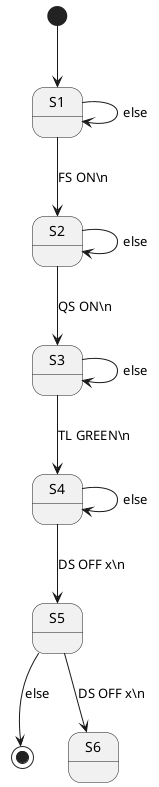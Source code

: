 @startuml

'subregex for req 5:
'(FS ON)\n(?:.*\n)*(QS ON)\n(?:.*\n)*(TL GREEN)\n(?:(?!DS OFF \d+\n)(?:.|\n))*
'(DS OFF.*)\n(?:(?!DS OFF \d+\n)(?:.|\n))*(?:(?!TL RED\n|DS.*\d+\n)(?:.|\n))*
'(TL RED)\n(?:.*\n)*(QS OFF)\n

[*] --> S1

S1 --> S1 : else
S1 --> S2 : FS ON\\n

S2 --> S2 : else
S2 --> S3 : QS ON\\n

S3 --> S3 : else
S3 --> S4 : TL GREEN\\n

S4 --> S4 : else
S4 --> S5 : DS OFF x\\n
S5 --> [*] : else
S5 --> S6 : DS OFF x\\n



@enduml
